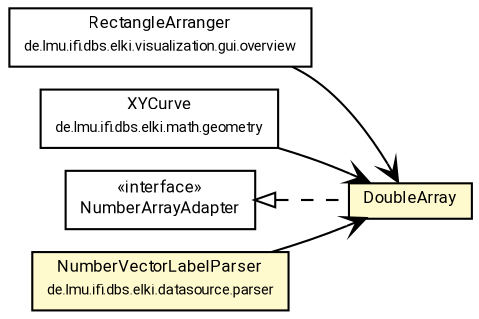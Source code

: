 #!/usr/local/bin/dot
#
# Class diagram 
# Generated by UMLGraph version R5_7_2-60-g0e99a6 (http://www.spinellis.gr/umlgraph/)
#

digraph G {
	graph [fontnames="svg"]
	edge [fontname="Roboto",fontsize=7,labelfontname="Roboto",labelfontsize=7,color="black"];
	node [fontname="Roboto",fontcolor="black",fontsize=8,shape=plaintext,margin=0,width=0,height=0];
	nodesep=0.15;
	ranksep=0.25;
	rankdir=LR;
	// de.lmu.ifi.dbs.elki.visualization.gui.overview.RectangleArranger<T>
	c3446283 [label=<<table title="de.lmu.ifi.dbs.elki.visualization.gui.overview.RectangleArranger" border="0" cellborder="1" cellspacing="0" cellpadding="2" href="../../../visualization/gui/overview/RectangleArranger.html" target="_parent">
		<tr><td><table border="0" cellspacing="0" cellpadding="1">
		<tr><td align="center" balign="center"> <font face="Roboto">RectangleArranger</font> </td></tr>
		<tr><td align="center" balign="center"> <font face="Roboto" point-size="7.0">de.lmu.ifi.dbs.elki.visualization.gui.overview</font> </td></tr>
		</table></td></tr>
		</table>>, URL="../../../visualization/gui/overview/RectangleArranger.html"];
	// de.lmu.ifi.dbs.elki.math.geometry.XYCurve
	c3447882 [label=<<table title="de.lmu.ifi.dbs.elki.math.geometry.XYCurve" border="0" cellborder="1" cellspacing="0" cellpadding="2" href="../../../math/geometry/XYCurve.html" target="_parent">
		<tr><td><table border="0" cellspacing="0" cellpadding="1">
		<tr><td align="center" balign="center"> <font face="Roboto">XYCurve</font> </td></tr>
		<tr><td align="center" balign="center"> <font face="Roboto" point-size="7.0">de.lmu.ifi.dbs.elki.math.geometry</font> </td></tr>
		</table></td></tr>
		</table>>, URL="../../../math/geometry/XYCurve.html"];
	// de.lmu.ifi.dbs.elki.utilities.datastructures.arraylike.NumberArrayAdapter<N extends java.lang.Number, A>
	c3448048 [label=<<table title="de.lmu.ifi.dbs.elki.utilities.datastructures.arraylike.NumberArrayAdapter" border="0" cellborder="1" cellspacing="0" cellpadding="2" href="NumberArrayAdapter.html" target="_parent">
		<tr><td><table border="0" cellspacing="0" cellpadding="1">
		<tr><td align="center" balign="center"> &#171;interface&#187; </td></tr>
		<tr><td align="center" balign="center"> <font face="Roboto">NumberArrayAdapter</font> </td></tr>
		</table></td></tr>
		</table>>, URL="NumberArrayAdapter.html"];
	// de.lmu.ifi.dbs.elki.utilities.datastructures.arraylike.DoubleArray
	c3448131 [label=<<table title="de.lmu.ifi.dbs.elki.utilities.datastructures.arraylike.DoubleArray" border="0" cellborder="1" cellspacing="0" cellpadding="2" bgcolor="lemonChiffon" href="DoubleArray.html" target="_parent">
		<tr><td><table border="0" cellspacing="0" cellpadding="1">
		<tr><td align="center" balign="center"> <font face="Roboto">DoubleArray</font> </td></tr>
		</table></td></tr>
		</table>>, URL="DoubleArray.html"];
	// de.lmu.ifi.dbs.elki.datasource.parser.NumberVectorLabelParser<V extends de.lmu.ifi.dbs.elki.data.NumberVector>
	c3448740 [label=<<table title="de.lmu.ifi.dbs.elki.datasource.parser.NumberVectorLabelParser" border="0" cellborder="1" cellspacing="0" cellpadding="2" bgcolor="LemonChiffon" href="../../../datasource/parser/NumberVectorLabelParser.html" target="_parent">
		<tr><td><table border="0" cellspacing="0" cellpadding="1">
		<tr><td align="center" balign="center"> <font face="Roboto">NumberVectorLabelParser</font> </td></tr>
		<tr><td align="center" balign="center"> <font face="Roboto" point-size="7.0">de.lmu.ifi.dbs.elki.datasource.parser</font> </td></tr>
		</table></td></tr>
		</table>>, URL="../../../datasource/parser/NumberVectorLabelParser.html"];
	// de.lmu.ifi.dbs.elki.utilities.datastructures.arraylike.DoubleArray implements de.lmu.ifi.dbs.elki.utilities.datastructures.arraylike.NumberArrayAdapter<N extends java.lang.Number, A>
	c3448048 -> c3448131 [arrowtail=empty,style=dashed,dir=back,weight=9];
	// de.lmu.ifi.dbs.elki.visualization.gui.overview.RectangleArranger<T> navassoc de.lmu.ifi.dbs.elki.utilities.datastructures.arraylike.DoubleArray
	c3446283 -> c3448131 [arrowhead=open,weight=1];
	// de.lmu.ifi.dbs.elki.math.geometry.XYCurve navassoc de.lmu.ifi.dbs.elki.utilities.datastructures.arraylike.DoubleArray
	c3447882 -> c3448131 [arrowhead=open,weight=1];
	// de.lmu.ifi.dbs.elki.datasource.parser.NumberVectorLabelParser<V extends de.lmu.ifi.dbs.elki.data.NumberVector> navassoc de.lmu.ifi.dbs.elki.utilities.datastructures.arraylike.DoubleArray
	c3448740 -> c3448131 [arrowhead=open,weight=1];
}

